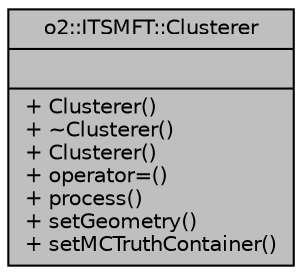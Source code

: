 digraph "o2::ITSMFT::Clusterer"
{
 // INTERACTIVE_SVG=YES
  bgcolor="transparent";
  edge [fontname="Helvetica",fontsize="10",labelfontname="Helvetica",labelfontsize="10"];
  node [fontname="Helvetica",fontsize="10",shape=record];
  Node1 [label="{o2::ITSMFT::Clusterer\n||+ Clusterer()\l+ ~Clusterer()\l+ Clusterer()\l+ operator=()\l+ process()\l+ setGeometry()\l+ setMCTruthContainer()\l}",height=0.2,width=0.4,color="black", fillcolor="grey75", style="filled" fontcolor="black"];
}
